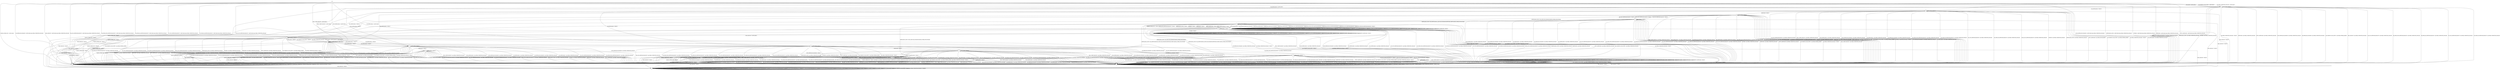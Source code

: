 digraph g {

	s0 [shape="circle" label="s0"];
	s1 [shape="circle" label="s1"];
	s2 [shape="circle" label="s2"];
	s3 [shape="circle" label="s3"];
	s4 [shape="circle" label="s4"];
	s5 [shape="circle" label="s5"];
	s6 [shape="circle" label="s6"];
	s7 [shape="circle" label="s7"];
	s8 [shape="circle" label="s8"];
	s9 [shape="circle" label="s9"];
	s10 [shape="circle" label="s10"];
	s11 [shape="circle" label="s11"];
	s12 [shape="circle" label="s12"];
	s13 [shape="circle" label="s13"];
	s14 [shape="circle" label="s14"];
	s15 [shape="circle" label="s15"];
	s16 [shape="circle" label="s16"];
	s17 [shape="circle" label="s17"];
	s18 [shape="circle" label="s18"];
	s19 [shape="circle" label="s19"];
	s20 [shape="circle" label="s20"];
	s21 [shape="circle" label="s21"];
	s22 [shape="circle" label="s22"];
	s0 -> s6 [label="HELLO_VERIFY_REQUEST / CLIENT_HELLO+"];
	s0 -> s12 [label="ECDH_SERVER_HELLO / CLIENT_HELLO"];
	s0 -> s4 [label="ECDH_SERVER_KEY_EXCHANGE / CLIENT_HELLO|Alert(FATAL,UNEXPECTED_MESSAGE)"];
	s0 -> s9 [label="DH_SERVER_HELLO / CLIENT_HELLO"];
	s0 -> s4 [label="DH_SERVER_KEY_EXCHANGE / CLIENT_HELLO|Alert(FATAL,UNEXPECTED_MESSAGE)"];
	s0 -> s2 [label="RSA_SERVER_HELLO / CLIENT_HELLO"];
	s0 -> s4 [label="HELLO_REQUEST / CLIENT_HELLO|Alert(FATAL,UNEXPECTED_MESSAGE)"];
	s0 -> s4 [label="RSA_SIGN_CERTIFICATE_REQUEST / CLIENT_HELLO|Alert(FATAL,UNEXPECTED_MESSAGE)"];
	s0 -> s4 [label="RSA_FIXED_ECDH_CERTIFICATE_REQUEST / CLIENT_HELLO|Alert(FATAL,UNEXPECTED_MESSAGE)"];
	s0 -> s4 [label="RSA_FIXED_DH_CERTIFICATE_REQUEST / CLIENT_HELLO|Alert(FATAL,UNEXPECTED_MESSAGE)"];
	s0 -> s4 [label="DSS_SIGN_CERTIFICATE_REQUEST / CLIENT_HELLO|Alert(FATAL,UNEXPECTED_MESSAGE)"];
	s0 -> s4 [label="DSS_FIXED_DH_CERTIFICATE_REQUEST / CLIENT_HELLO|Alert(FATAL,UNEXPECTED_MESSAGE)"];
	s0 -> s4 [label="ECDSA_SIGN_CERTIFICATE_REQUEST / CLIENT_HELLO|Alert(FATAL,UNEXPECTED_MESSAGE)"];
	s0 -> s4 [label="SERVER_HELLO_DONE / CLIENT_HELLO|Alert(FATAL,UNEXPECTED_MESSAGE)"];
	s0 -> s3 [label="CHANGE_CIPHER_SPEC / CLIENT_HELLO"];
	s0 -> s4 [label="FINISHED / CLIENT_HELLO|Alert(FATAL,UNEXPECTED_MESSAGE)"];
	s0 -> s1 [label="APPLICATION / CLIENT_HELLO"];
	s0 -> s4 [label="CERTIFICATE / CLIENT_HELLO|Alert(FATAL,UNEXPECTED_MESSAGE)"];
	s0 -> s4 [label="EMPTY_CERTIFICATE / CLIENT_HELLO|Alert(FATAL,UNEXPECTED_MESSAGE)"];
	s0 -> s1 [label="Alert(WARNING,CLOSE_NOTIFY) / CLIENT_HELLO"];
	s0 -> s1 [label="Alert(FATAL,UNEXPECTED_MESSAGE) / CLIENT_HELLO"];
	s1 -> s6 [label="HELLO_VERIFY_REQUEST / CLIENT_HELLO"];
	s1 -> s12 [label="ECDH_SERVER_HELLO / TIMEOUT"];
	s1 -> s4 [label="ECDH_SERVER_KEY_EXCHANGE / Alert(FATAL,UNEXPECTED_MESSAGE)"];
	s1 -> s9 [label="DH_SERVER_HELLO / TIMEOUT"];
	s1 -> s4 [label="DH_SERVER_KEY_EXCHANGE / Alert(FATAL,UNEXPECTED_MESSAGE)"];
	s1 -> s2 [label="RSA_SERVER_HELLO / TIMEOUT"];
	s1 -> s4 [label="HELLO_REQUEST / Alert(FATAL,UNEXPECTED_MESSAGE)"];
	s1 -> s4 [label="RSA_SIGN_CERTIFICATE_REQUEST / Alert(FATAL,UNEXPECTED_MESSAGE)"];
	s1 -> s4 [label="RSA_FIXED_ECDH_CERTIFICATE_REQUEST / Alert(FATAL,UNEXPECTED_MESSAGE)"];
	s1 -> s4 [label="RSA_FIXED_DH_CERTIFICATE_REQUEST / Alert(FATAL,UNEXPECTED_MESSAGE)"];
	s1 -> s4 [label="DSS_SIGN_CERTIFICATE_REQUEST / Alert(FATAL,UNEXPECTED_MESSAGE)"];
	s1 -> s4 [label="DSS_FIXED_DH_CERTIFICATE_REQUEST / Alert(FATAL,UNEXPECTED_MESSAGE)"];
	s1 -> s4 [label="ECDSA_SIGN_CERTIFICATE_REQUEST / Alert(FATAL,UNEXPECTED_MESSAGE)"];
	s1 -> s4 [label="SERVER_HELLO_DONE / Alert(FATAL,UNEXPECTED_MESSAGE)"];
	s1 -> s3 [label="CHANGE_CIPHER_SPEC / TIMEOUT"];
	s1 -> s4 [label="FINISHED / Alert(FATAL,UNEXPECTED_MESSAGE)"];
	s1 -> s1 [label="APPLICATION / TIMEOUT"];
	s1 -> s4 [label="CERTIFICATE / Alert(FATAL,UNEXPECTED_MESSAGE)"];
	s1 -> s4 [label="EMPTY_CERTIFICATE / Alert(FATAL,UNEXPECTED_MESSAGE)"];
	s1 -> s4 [label="Alert(WARNING,CLOSE_NOTIFY) / Alert(FATAL,INTERNAL_ERROR)"];
	s1 -> s4 [label="Alert(FATAL,UNEXPECTED_MESSAGE) / TIMEOUT"];
	s2 -> s4 [label="HELLO_VERIFY_REQUEST / Alert(FATAL,UNEXPECTED_MESSAGE)"];
	s2 -> s4 [label="ECDH_SERVER_HELLO / Alert(FATAL,UNEXPECTED_MESSAGE)"];
	s2 -> s4 [label="ECDH_SERVER_KEY_EXCHANGE / Alert(FATAL,UNEXPECTED_MESSAGE)"];
	s2 -> s4 [label="DH_SERVER_HELLO / Alert(FATAL,UNEXPECTED_MESSAGE)"];
	s2 -> s4 [label="DH_SERVER_KEY_EXCHANGE / Alert(FATAL,UNEXPECTED_MESSAGE)"];
	s2 -> s4 [label="RSA_SERVER_HELLO / Alert(FATAL,UNEXPECTED_MESSAGE)"];
	s2 -> s5 [label="HELLO_REQUEST / TIMEOUT"];
	s2 -> s4 [label="RSA_SIGN_CERTIFICATE_REQUEST / Alert(FATAL,UNEXPECTED_MESSAGE)"];
	s2 -> s4 [label="RSA_FIXED_ECDH_CERTIFICATE_REQUEST / Alert(FATAL,UNEXPECTED_MESSAGE)"];
	s2 -> s4 [label="RSA_FIXED_DH_CERTIFICATE_REQUEST / Alert(FATAL,UNEXPECTED_MESSAGE)"];
	s2 -> s4 [label="DSS_SIGN_CERTIFICATE_REQUEST / Alert(FATAL,UNEXPECTED_MESSAGE)"];
	s2 -> s4 [label="DSS_FIXED_DH_CERTIFICATE_REQUEST / Alert(FATAL,UNEXPECTED_MESSAGE)"];
	s2 -> s4 [label="ECDSA_SIGN_CERTIFICATE_REQUEST / Alert(FATAL,UNEXPECTED_MESSAGE)"];
	s2 -> s4 [label="SERVER_HELLO_DONE / Alert(FATAL,UNEXPECTED_MESSAGE)"];
	s2 -> s3 [label="CHANGE_CIPHER_SPEC / TIMEOUT"];
	s2 -> s4 [label="FINISHED / Alert(FATAL,UNEXPECTED_MESSAGE)"];
	s2 -> s2 [label="APPLICATION / TIMEOUT"];
	s2 -> s8 [label="CERTIFICATE / TIMEOUT"];
	s2 -> s4 [label="EMPTY_CERTIFICATE / Alert(FATAL,DECODE_ERROR)"];
	s2 -> s4 [label="Alert(WARNING,CLOSE_NOTIFY) / Alert(FATAL,INTERNAL_ERROR)"];
	s2 -> s4 [label="Alert(FATAL,UNEXPECTED_MESSAGE) / TIMEOUT"];
	s3 -> s3 [label="HELLO_VERIFY_REQUEST / TIMEOUT"];
	s3 -> s3 [label="ECDH_SERVER_HELLO / TIMEOUT"];
	s3 -> s3 [label="ECDH_SERVER_KEY_EXCHANGE / TIMEOUT"];
	s3 -> s3 [label="DH_SERVER_HELLO / TIMEOUT"];
	s3 -> s3 [label="DH_SERVER_KEY_EXCHANGE / TIMEOUT"];
	s3 -> s3 [label="RSA_SERVER_HELLO / TIMEOUT"];
	s3 -> s5 [label="HELLO_REQUEST / TIMEOUT"];
	s3 -> s3 [label="RSA_SIGN_CERTIFICATE_REQUEST / TIMEOUT"];
	s3 -> s3 [label="RSA_FIXED_ECDH_CERTIFICATE_REQUEST / TIMEOUT"];
	s3 -> s3 [label="RSA_FIXED_DH_CERTIFICATE_REQUEST / TIMEOUT"];
	s3 -> s3 [label="DSS_SIGN_CERTIFICATE_REQUEST / TIMEOUT"];
	s3 -> s3 [label="DSS_FIXED_DH_CERTIFICATE_REQUEST / TIMEOUT"];
	s3 -> s3 [label="ECDSA_SIGN_CERTIFICATE_REQUEST / TIMEOUT"];
	s3 -> s3 [label="SERVER_HELLO_DONE / TIMEOUT"];
	s3 -> s3 [label="CHANGE_CIPHER_SPEC / TIMEOUT"];
	s3 -> s3 [label="FINISHED / TIMEOUT"];
	s3 -> s3 [label="APPLICATION / TIMEOUT"];
	s3 -> s3 [label="CERTIFICATE / TIMEOUT"];
	s3 -> s3 [label="EMPTY_CERTIFICATE / TIMEOUT"];
	s3 -> s3 [label="Alert(WARNING,CLOSE_NOTIFY) / TIMEOUT"];
	s3 -> s3 [label="Alert(FATAL,UNEXPECTED_MESSAGE) / TIMEOUT"];
	s4 -> s4 [label="HELLO_VERIFY_REQUEST / SOCKET_CLOSED"];
	s4 -> s4 [label="ECDH_SERVER_HELLO / SOCKET_CLOSED"];
	s4 -> s4 [label="ECDH_SERVER_KEY_EXCHANGE / SOCKET_CLOSED"];
	s4 -> s4 [label="DH_SERVER_HELLO / SOCKET_CLOSED"];
	s4 -> s4 [label="DH_SERVER_KEY_EXCHANGE / SOCKET_CLOSED"];
	s4 -> s4 [label="RSA_SERVER_HELLO / SOCKET_CLOSED"];
	s4 -> s4 [label="HELLO_REQUEST / SOCKET_CLOSED"];
	s4 -> s4 [label="RSA_SIGN_CERTIFICATE_REQUEST / SOCKET_CLOSED"];
	s4 -> s4 [label="RSA_FIXED_ECDH_CERTIFICATE_REQUEST / SOCKET_CLOSED"];
	s4 -> s4 [label="RSA_FIXED_DH_CERTIFICATE_REQUEST / SOCKET_CLOSED"];
	s4 -> s4 [label="DSS_SIGN_CERTIFICATE_REQUEST / SOCKET_CLOSED"];
	s4 -> s4 [label="DSS_FIXED_DH_CERTIFICATE_REQUEST / SOCKET_CLOSED"];
	s4 -> s4 [label="ECDSA_SIGN_CERTIFICATE_REQUEST / SOCKET_CLOSED"];
	s4 -> s4 [label="SERVER_HELLO_DONE / SOCKET_CLOSED"];
	s4 -> s4 [label="CHANGE_CIPHER_SPEC / SOCKET_CLOSED"];
	s4 -> s4 [label="FINISHED / SOCKET_CLOSED"];
	s4 -> s4 [label="APPLICATION / SOCKET_CLOSED"];
	s4 -> s4 [label="CERTIFICATE / SOCKET_CLOSED"];
	s4 -> s4 [label="EMPTY_CERTIFICATE / SOCKET_CLOSED"];
	s4 -> s4 [label="Alert(WARNING,CLOSE_NOTIFY) / SOCKET_CLOSED"];
	s4 -> s4 [label="Alert(FATAL,UNEXPECTED_MESSAGE) / SOCKET_CLOSED"];
	s5 -> s5 [label="HELLO_VERIFY_REQUEST / DISABLED"];
	s5 -> s5 [label="ECDH_SERVER_HELLO / DISABLED"];
	s5 -> s5 [label="ECDH_SERVER_KEY_EXCHANGE / DISABLED"];
	s5 -> s5 [label="DH_SERVER_HELLO / DISABLED"];
	s5 -> s5 [label="DH_SERVER_KEY_EXCHANGE / DISABLED"];
	s5 -> s5 [label="RSA_SERVER_HELLO / DISABLED"];
	s5 -> s5 [label="HELLO_REQUEST / DISABLED"];
	s5 -> s5 [label="RSA_SIGN_CERTIFICATE_REQUEST / DISABLED"];
	s5 -> s5 [label="RSA_FIXED_ECDH_CERTIFICATE_REQUEST / DISABLED"];
	s5 -> s5 [label="RSA_FIXED_DH_CERTIFICATE_REQUEST / DISABLED"];
	s5 -> s5 [label="DSS_SIGN_CERTIFICATE_REQUEST / DISABLED"];
	s5 -> s5 [label="DSS_FIXED_DH_CERTIFICATE_REQUEST / DISABLED"];
	s5 -> s5 [label="ECDSA_SIGN_CERTIFICATE_REQUEST / DISABLED"];
	s5 -> s5 [label="SERVER_HELLO_DONE / DISABLED"];
	s5 -> s5 [label="CHANGE_CIPHER_SPEC / DISABLED"];
	s5 -> s5 [label="FINISHED / DISABLED"];
	s5 -> s5 [label="APPLICATION / DISABLED"];
	s5 -> s5 [label="CERTIFICATE / DISABLED"];
	s5 -> s5 [label="EMPTY_CERTIFICATE / DISABLED"];
	s5 -> s5 [label="Alert(WARNING,CLOSE_NOTIFY) / DISABLED"];
	s5 -> s5 [label="Alert(FATAL,UNEXPECTED_MESSAGE) / DISABLED"];
	s6 -> s6 [label="HELLO_VERIFY_REQUEST / CLIENT_HELLO"];
	s6 -> s12 [label="ECDH_SERVER_HELLO / TIMEOUT"];
	s6 -> s4 [label="ECDH_SERVER_KEY_EXCHANGE / Alert(FATAL,UNEXPECTED_MESSAGE)"];
	s6 -> s9 [label="DH_SERVER_HELLO / TIMEOUT"];
	s6 -> s4 [label="DH_SERVER_KEY_EXCHANGE / Alert(FATAL,UNEXPECTED_MESSAGE)"];
	s6 -> s2 [label="RSA_SERVER_HELLO / TIMEOUT"];
	s6 -> s5 [label="HELLO_REQUEST / TIMEOUT"];
	s6 -> s4 [label="RSA_SIGN_CERTIFICATE_REQUEST / Alert(FATAL,UNEXPECTED_MESSAGE)"];
	s6 -> s4 [label="RSA_FIXED_ECDH_CERTIFICATE_REQUEST / Alert(FATAL,UNEXPECTED_MESSAGE)"];
	s6 -> s4 [label="RSA_FIXED_DH_CERTIFICATE_REQUEST / Alert(FATAL,UNEXPECTED_MESSAGE)"];
	s6 -> s4 [label="DSS_SIGN_CERTIFICATE_REQUEST / Alert(FATAL,UNEXPECTED_MESSAGE)"];
	s6 -> s4 [label="DSS_FIXED_DH_CERTIFICATE_REQUEST / Alert(FATAL,UNEXPECTED_MESSAGE)"];
	s6 -> s4 [label="ECDSA_SIGN_CERTIFICATE_REQUEST / Alert(FATAL,UNEXPECTED_MESSAGE)"];
	s6 -> s4 [label="SERVER_HELLO_DONE / Alert(FATAL,UNEXPECTED_MESSAGE)"];
	s6 -> s3 [label="CHANGE_CIPHER_SPEC / TIMEOUT"];
	s6 -> s4 [label="FINISHED / Alert(FATAL,UNEXPECTED_MESSAGE)"];
	s6 -> s7 [label="APPLICATION / TIMEOUT"];
	s6 -> s4 [label="CERTIFICATE / Alert(FATAL,UNEXPECTED_MESSAGE)"];
	s6 -> s4 [label="EMPTY_CERTIFICATE / Alert(FATAL,UNEXPECTED_MESSAGE)"];
	s6 -> s7 [label="Alert(WARNING,CLOSE_NOTIFY) / TIMEOUT"];
	s6 -> s7 [label="Alert(FATAL,UNEXPECTED_MESSAGE) / TIMEOUT"];
	s7 -> s6 [label="HELLO_VERIFY_REQUEST / CLIENT_HELLO"];
	s7 -> s12 [label="ECDH_SERVER_HELLO / TIMEOUT"];
	s7 -> s4 [label="ECDH_SERVER_KEY_EXCHANGE / Alert(FATAL,UNEXPECTED_MESSAGE)"];
	s7 -> s9 [label="DH_SERVER_HELLO / TIMEOUT"];
	s7 -> s4 [label="DH_SERVER_KEY_EXCHANGE / Alert(FATAL,UNEXPECTED_MESSAGE)"];
	s7 -> s2 [label="RSA_SERVER_HELLO / TIMEOUT"];
	s7 -> s5 [label="HELLO_REQUEST / TIMEOUT"];
	s7 -> s4 [label="RSA_SIGN_CERTIFICATE_REQUEST / Alert(FATAL,UNEXPECTED_MESSAGE)"];
	s7 -> s4 [label="RSA_FIXED_ECDH_CERTIFICATE_REQUEST / Alert(FATAL,UNEXPECTED_MESSAGE)"];
	s7 -> s4 [label="RSA_FIXED_DH_CERTIFICATE_REQUEST / Alert(FATAL,UNEXPECTED_MESSAGE)"];
	s7 -> s4 [label="DSS_SIGN_CERTIFICATE_REQUEST / Alert(FATAL,UNEXPECTED_MESSAGE)"];
	s7 -> s4 [label="DSS_FIXED_DH_CERTIFICATE_REQUEST / Alert(FATAL,UNEXPECTED_MESSAGE)"];
	s7 -> s4 [label="ECDSA_SIGN_CERTIFICATE_REQUEST / Alert(FATAL,UNEXPECTED_MESSAGE)"];
	s7 -> s4 [label="SERVER_HELLO_DONE / Alert(FATAL,UNEXPECTED_MESSAGE)"];
	s7 -> s3 [label="CHANGE_CIPHER_SPEC / TIMEOUT"];
	s7 -> s4 [label="FINISHED / Alert(FATAL,UNEXPECTED_MESSAGE)"];
	s7 -> s7 [label="APPLICATION / TIMEOUT"];
	s7 -> s4 [label="CERTIFICATE / Alert(FATAL,UNEXPECTED_MESSAGE)"];
	s7 -> s4 [label="EMPTY_CERTIFICATE / Alert(FATAL,UNEXPECTED_MESSAGE)"];
	s7 -> s4 [label="Alert(WARNING,CLOSE_NOTIFY) / Alert(FATAL,INTERNAL_ERROR)"];
	s7 -> s4 [label="Alert(FATAL,UNEXPECTED_MESSAGE) / TIMEOUT"];
	s8 -> s4 [label="HELLO_VERIFY_REQUEST / Alert(FATAL,UNEXPECTED_MESSAGE)"];
	s8 -> s4 [label="ECDH_SERVER_HELLO / Alert(FATAL,UNEXPECTED_MESSAGE)"];
	s8 -> s4 [label="ECDH_SERVER_KEY_EXCHANGE / Alert(FATAL,UNEXPECTED_MESSAGE)"];
	s8 -> s4 [label="DH_SERVER_HELLO / Alert(FATAL,UNEXPECTED_MESSAGE)"];
	s8 -> s4 [label="DH_SERVER_KEY_EXCHANGE / Alert(FATAL,UNEXPECTED_MESSAGE)"];
	s8 -> s4 [label="RSA_SERVER_HELLO / Alert(FATAL,UNEXPECTED_MESSAGE)"];
	s8 -> s5 [label="HELLO_REQUEST / TIMEOUT"];
	s8 -> s10 [label="RSA_SIGN_CERTIFICATE_REQUEST / TIMEOUT"];
	s8 -> s4 [label="RSA_FIXED_ECDH_CERTIFICATE_REQUEST / Alert(FATAL,HANDSHAKE_FAILURE)"];
	s8 -> s4 [label="RSA_FIXED_DH_CERTIFICATE_REQUEST / Alert(FATAL,HANDSHAKE_FAILURE)"];
	s8 -> s10 [label="DSS_SIGN_CERTIFICATE_REQUEST / TIMEOUT"];
	s8 -> s4 [label="DSS_FIXED_DH_CERTIFICATE_REQUEST / Alert(FATAL,HANDSHAKE_FAILURE)"];
	s8 -> s10 [label="ECDSA_SIGN_CERTIFICATE_REQUEST / TIMEOUT"];
	s8 -> s18 [label="SERVER_HELLO_DONE / RSA_CLIENT_KEY_EXCHANGE|CHANGE_CIPHER_SPEC|FINISHED"];
	s8 -> s3 [label="CHANGE_CIPHER_SPEC / TIMEOUT"];
	s8 -> s4 [label="FINISHED / Alert(FATAL,UNEXPECTED_MESSAGE)"];
	s8 -> s8 [label="APPLICATION / TIMEOUT"];
	s8 -> s4 [label="CERTIFICATE / Alert(FATAL,UNEXPECTED_MESSAGE)"];
	s8 -> s4 [label="EMPTY_CERTIFICATE / Alert(FATAL,UNEXPECTED_MESSAGE)"];
	s8 -> s4 [label="Alert(WARNING,CLOSE_NOTIFY) / Alert(FATAL,INTERNAL_ERROR)"];
	s8 -> s4 [label="Alert(FATAL,UNEXPECTED_MESSAGE) / TIMEOUT"];
	s9 -> s4 [label="HELLO_VERIFY_REQUEST / Alert(FATAL,UNEXPECTED_MESSAGE)"];
	s9 -> s4 [label="ECDH_SERVER_HELLO / Alert(FATAL,UNEXPECTED_MESSAGE)"];
	s9 -> s4 [label="ECDH_SERVER_KEY_EXCHANGE / Alert(FATAL,UNEXPECTED_MESSAGE)"];
	s9 -> s4 [label="DH_SERVER_HELLO / Alert(FATAL,UNEXPECTED_MESSAGE)"];
	s9 -> s4 [label="DH_SERVER_KEY_EXCHANGE / Alert(FATAL,UNEXPECTED_MESSAGE)"];
	s9 -> s4 [label="RSA_SERVER_HELLO / Alert(FATAL,UNEXPECTED_MESSAGE)"];
	s9 -> s5 [label="HELLO_REQUEST / TIMEOUT"];
	s9 -> s4 [label="RSA_SIGN_CERTIFICATE_REQUEST / Alert(FATAL,UNEXPECTED_MESSAGE)"];
	s9 -> s4 [label="RSA_FIXED_ECDH_CERTIFICATE_REQUEST / Alert(FATAL,UNEXPECTED_MESSAGE)"];
	s9 -> s4 [label="RSA_FIXED_DH_CERTIFICATE_REQUEST / Alert(FATAL,UNEXPECTED_MESSAGE)"];
	s9 -> s4 [label="DSS_SIGN_CERTIFICATE_REQUEST / Alert(FATAL,UNEXPECTED_MESSAGE)"];
	s9 -> s4 [label="DSS_FIXED_DH_CERTIFICATE_REQUEST / Alert(FATAL,UNEXPECTED_MESSAGE)"];
	s9 -> s4 [label="ECDSA_SIGN_CERTIFICATE_REQUEST / Alert(FATAL,UNEXPECTED_MESSAGE)"];
	s9 -> s4 [label="SERVER_HELLO_DONE / Alert(FATAL,UNEXPECTED_MESSAGE)"];
	s9 -> s3 [label="CHANGE_CIPHER_SPEC / TIMEOUT"];
	s9 -> s4 [label="FINISHED / Alert(FATAL,UNEXPECTED_MESSAGE)"];
	s9 -> s9 [label="APPLICATION / TIMEOUT"];
	s9 -> s11 [label="CERTIFICATE / TIMEOUT"];
	s9 -> s4 [label="EMPTY_CERTIFICATE / Alert(FATAL,DECODE_ERROR)"];
	s9 -> s4 [label="Alert(WARNING,CLOSE_NOTIFY) / Alert(FATAL,INTERNAL_ERROR)"];
	s9 -> s4 [label="Alert(FATAL,UNEXPECTED_MESSAGE) / TIMEOUT"];
	s10 -> s4 [label="HELLO_VERIFY_REQUEST / Alert(FATAL,UNEXPECTED_MESSAGE)"];
	s10 -> s4 [label="ECDH_SERVER_HELLO / Alert(FATAL,UNEXPECTED_MESSAGE)"];
	s10 -> s4 [label="ECDH_SERVER_KEY_EXCHANGE / Alert(FATAL,UNEXPECTED_MESSAGE)"];
	s10 -> s4 [label="DH_SERVER_HELLO / Alert(FATAL,UNEXPECTED_MESSAGE)"];
	s10 -> s4 [label="DH_SERVER_KEY_EXCHANGE / Alert(FATAL,UNEXPECTED_MESSAGE)"];
	s10 -> s4 [label="RSA_SERVER_HELLO / Alert(FATAL,UNEXPECTED_MESSAGE)"];
	s10 -> s5 [label="HELLO_REQUEST / TIMEOUT"];
	s10 -> s4 [label="RSA_SIGN_CERTIFICATE_REQUEST / Alert(FATAL,UNEXPECTED_MESSAGE)"];
	s10 -> s4 [label="RSA_FIXED_ECDH_CERTIFICATE_REQUEST / Alert(FATAL,UNEXPECTED_MESSAGE)"];
	s10 -> s4 [label="RSA_FIXED_DH_CERTIFICATE_REQUEST / Alert(FATAL,UNEXPECTED_MESSAGE)"];
	s10 -> s4 [label="DSS_SIGN_CERTIFICATE_REQUEST / Alert(FATAL,UNEXPECTED_MESSAGE)"];
	s10 -> s4 [label="DSS_FIXED_DH_CERTIFICATE_REQUEST / Alert(FATAL,UNEXPECTED_MESSAGE)"];
	s10 -> s4 [label="ECDSA_SIGN_CERTIFICATE_REQUEST / Alert(FATAL,UNEXPECTED_MESSAGE)"];
	s10 -> s18 [label="SERVER_HELLO_DONE / RSA_CERTIFICATE|RSA_CLIENT_KEY_EXCHANGE|CERTIFICATE_VERIFY|CHANGE_CIPHER_SPEC|FINISHED"];
	s10 -> s3 [label="CHANGE_CIPHER_SPEC / TIMEOUT"];
	s10 -> s4 [label="FINISHED / Alert(FATAL,UNEXPECTED_MESSAGE)"];
	s10 -> s10 [label="APPLICATION / TIMEOUT"];
	s10 -> s4 [label="CERTIFICATE / Alert(FATAL,UNEXPECTED_MESSAGE)"];
	s10 -> s4 [label="EMPTY_CERTIFICATE / Alert(FATAL,UNEXPECTED_MESSAGE)"];
	s10 -> s4 [label="Alert(WARNING,CLOSE_NOTIFY) / Alert(FATAL,INTERNAL_ERROR)"];
	s10 -> s4 [label="Alert(FATAL,UNEXPECTED_MESSAGE) / TIMEOUT"];
	s11 -> s4 [label="HELLO_VERIFY_REQUEST / Alert(FATAL,UNEXPECTED_MESSAGE)"];
	s11 -> s4 [label="ECDH_SERVER_HELLO / Alert(FATAL,UNEXPECTED_MESSAGE)"];
	s11 -> s4 [label="ECDH_SERVER_KEY_EXCHANGE / Alert(FATAL,DECODE_ERROR)"];
	s11 -> s4 [label="DH_SERVER_HELLO / Alert(FATAL,UNEXPECTED_MESSAGE)"];
	s11 -> s15 [label="DH_SERVER_KEY_EXCHANGE / TIMEOUT"];
	s11 -> s4 [label="RSA_SERVER_HELLO / Alert(FATAL,UNEXPECTED_MESSAGE)"];
	s11 -> s5 [label="HELLO_REQUEST / TIMEOUT"];
	s11 -> s4 [label="RSA_SIGN_CERTIFICATE_REQUEST / Alert(FATAL,UNEXPECTED_MESSAGE)"];
	s11 -> s4 [label="RSA_FIXED_ECDH_CERTIFICATE_REQUEST / Alert(FATAL,UNEXPECTED_MESSAGE)"];
	s11 -> s4 [label="RSA_FIXED_DH_CERTIFICATE_REQUEST / Alert(FATAL,UNEXPECTED_MESSAGE)"];
	s11 -> s4 [label="DSS_SIGN_CERTIFICATE_REQUEST / Alert(FATAL,UNEXPECTED_MESSAGE)"];
	s11 -> s4 [label="DSS_FIXED_DH_CERTIFICATE_REQUEST / Alert(FATAL,UNEXPECTED_MESSAGE)"];
	s11 -> s4 [label="ECDSA_SIGN_CERTIFICATE_REQUEST / Alert(FATAL,UNEXPECTED_MESSAGE)"];
	s11 -> s4 [label="SERVER_HELLO_DONE / Alert(FATAL,UNEXPECTED_MESSAGE)"];
	s11 -> s3 [label="CHANGE_CIPHER_SPEC / TIMEOUT"];
	s11 -> s4 [label="FINISHED / Alert(FATAL,UNEXPECTED_MESSAGE)"];
	s11 -> s11 [label="APPLICATION / TIMEOUT"];
	s11 -> s4 [label="CERTIFICATE / Alert(FATAL,UNEXPECTED_MESSAGE)"];
	s11 -> s4 [label="EMPTY_CERTIFICATE / Alert(FATAL,UNEXPECTED_MESSAGE)"];
	s11 -> s4 [label="Alert(WARNING,CLOSE_NOTIFY) / Alert(FATAL,INTERNAL_ERROR)"];
	s11 -> s4 [label="Alert(FATAL,UNEXPECTED_MESSAGE) / TIMEOUT"];
	s12 -> s4 [label="HELLO_VERIFY_REQUEST / Alert(FATAL,UNEXPECTED_MESSAGE)"];
	s12 -> s4 [label="ECDH_SERVER_HELLO / Alert(FATAL,UNEXPECTED_MESSAGE)"];
	s12 -> s4 [label="ECDH_SERVER_KEY_EXCHANGE / Alert(FATAL,UNEXPECTED_MESSAGE)"];
	s12 -> s4 [label="DH_SERVER_HELLO / Alert(FATAL,UNEXPECTED_MESSAGE)"];
	s12 -> s4 [label="DH_SERVER_KEY_EXCHANGE / Alert(FATAL,UNEXPECTED_MESSAGE)"];
	s12 -> s4 [label="RSA_SERVER_HELLO / Alert(FATAL,UNEXPECTED_MESSAGE)"];
	s12 -> s5 [label="HELLO_REQUEST / TIMEOUT"];
	s12 -> s4 [label="RSA_SIGN_CERTIFICATE_REQUEST / Alert(FATAL,UNEXPECTED_MESSAGE)"];
	s12 -> s4 [label="RSA_FIXED_ECDH_CERTIFICATE_REQUEST / Alert(FATAL,UNEXPECTED_MESSAGE)"];
	s12 -> s4 [label="RSA_FIXED_DH_CERTIFICATE_REQUEST / Alert(FATAL,UNEXPECTED_MESSAGE)"];
	s12 -> s4 [label="DSS_SIGN_CERTIFICATE_REQUEST / Alert(FATAL,UNEXPECTED_MESSAGE)"];
	s12 -> s4 [label="DSS_FIXED_DH_CERTIFICATE_REQUEST / Alert(FATAL,UNEXPECTED_MESSAGE)"];
	s12 -> s4 [label="ECDSA_SIGN_CERTIFICATE_REQUEST / Alert(FATAL,UNEXPECTED_MESSAGE)"];
	s12 -> s4 [label="SERVER_HELLO_DONE / Alert(FATAL,UNEXPECTED_MESSAGE)"];
	s12 -> s3 [label="CHANGE_CIPHER_SPEC / TIMEOUT"];
	s12 -> s4 [label="FINISHED / Alert(FATAL,UNEXPECTED_MESSAGE)"];
	s12 -> s12 [label="APPLICATION / TIMEOUT"];
	s12 -> s13 [label="CERTIFICATE / TIMEOUT"];
	s12 -> s4 [label="EMPTY_CERTIFICATE / Alert(FATAL,DECODE_ERROR)"];
	s12 -> s4 [label="Alert(WARNING,CLOSE_NOTIFY) / Alert(FATAL,INTERNAL_ERROR)"];
	s12 -> s4 [label="Alert(FATAL,UNEXPECTED_MESSAGE) / TIMEOUT"];
	s13 -> s4 [label="HELLO_VERIFY_REQUEST / Alert(FATAL,UNEXPECTED_MESSAGE)"];
	s13 -> s4 [label="ECDH_SERVER_HELLO / Alert(FATAL,UNEXPECTED_MESSAGE)"];
	s13 -> s14 [label="ECDH_SERVER_KEY_EXCHANGE / TIMEOUT"];
	s13 -> s4 [label="DH_SERVER_HELLO / Alert(FATAL,UNEXPECTED_MESSAGE)"];
	s13 -> s4 [label="DH_SERVER_KEY_EXCHANGE / Alert(FATAL,HANDSHAKE_FAILURE)"];
	s13 -> s4 [label="RSA_SERVER_HELLO / Alert(FATAL,UNEXPECTED_MESSAGE)"];
	s13 -> s5 [label="HELLO_REQUEST / TIMEOUT"];
	s13 -> s4 [label="RSA_SIGN_CERTIFICATE_REQUEST / Alert(FATAL,UNEXPECTED_MESSAGE)"];
	s13 -> s4 [label="RSA_FIXED_ECDH_CERTIFICATE_REQUEST / Alert(FATAL,UNEXPECTED_MESSAGE)"];
	s13 -> s4 [label="RSA_FIXED_DH_CERTIFICATE_REQUEST / Alert(FATAL,UNEXPECTED_MESSAGE)"];
	s13 -> s4 [label="DSS_SIGN_CERTIFICATE_REQUEST / Alert(FATAL,UNEXPECTED_MESSAGE)"];
	s13 -> s4 [label="DSS_FIXED_DH_CERTIFICATE_REQUEST / Alert(FATAL,UNEXPECTED_MESSAGE)"];
	s13 -> s4 [label="ECDSA_SIGN_CERTIFICATE_REQUEST / Alert(FATAL,UNEXPECTED_MESSAGE)"];
	s13 -> s4 [label="SERVER_HELLO_DONE / Alert(FATAL,UNEXPECTED_MESSAGE)"];
	s13 -> s3 [label="CHANGE_CIPHER_SPEC / TIMEOUT"];
	s13 -> s4 [label="FINISHED / Alert(FATAL,UNEXPECTED_MESSAGE)"];
	s13 -> s13 [label="APPLICATION / TIMEOUT"];
	s13 -> s4 [label="CERTIFICATE / Alert(FATAL,UNEXPECTED_MESSAGE)"];
	s13 -> s4 [label="EMPTY_CERTIFICATE / Alert(FATAL,UNEXPECTED_MESSAGE)"];
	s13 -> s4 [label="Alert(WARNING,CLOSE_NOTIFY) / Alert(FATAL,INTERNAL_ERROR)"];
	s13 -> s4 [label="Alert(FATAL,UNEXPECTED_MESSAGE) / TIMEOUT"];
	s14 -> s4 [label="HELLO_VERIFY_REQUEST / Alert(FATAL,UNEXPECTED_MESSAGE)"];
	s14 -> s4 [label="ECDH_SERVER_HELLO / Alert(FATAL,UNEXPECTED_MESSAGE)"];
	s14 -> s4 [label="ECDH_SERVER_KEY_EXCHANGE / Alert(FATAL,UNEXPECTED_MESSAGE)"];
	s14 -> s4 [label="DH_SERVER_HELLO / Alert(FATAL,UNEXPECTED_MESSAGE)"];
	s14 -> s4 [label="DH_SERVER_KEY_EXCHANGE / Alert(FATAL,UNEXPECTED_MESSAGE)"];
	s14 -> s4 [label="RSA_SERVER_HELLO / Alert(FATAL,UNEXPECTED_MESSAGE)"];
	s14 -> s5 [label="HELLO_REQUEST / TIMEOUT"];
	s14 -> s16 [label="RSA_SIGN_CERTIFICATE_REQUEST / TIMEOUT"];
	s14 -> s4 [label="RSA_FIXED_ECDH_CERTIFICATE_REQUEST / Alert(FATAL,HANDSHAKE_FAILURE)"];
	s14 -> s4 [label="RSA_FIXED_DH_CERTIFICATE_REQUEST / Alert(FATAL,HANDSHAKE_FAILURE)"];
	s14 -> s16 [label="DSS_SIGN_CERTIFICATE_REQUEST / TIMEOUT"];
	s14 -> s4 [label="DSS_FIXED_DH_CERTIFICATE_REQUEST / Alert(FATAL,HANDSHAKE_FAILURE)"];
	s14 -> s16 [label="ECDSA_SIGN_CERTIFICATE_REQUEST / TIMEOUT"];
	s14 -> s18 [label="SERVER_HELLO_DONE / ECDH_CLIENT_KEY_EXCHANGE|CHANGE_CIPHER_SPEC|FINISHED"];
	s14 -> s3 [label="CHANGE_CIPHER_SPEC / TIMEOUT"];
	s14 -> s4 [label="FINISHED / Alert(FATAL,UNEXPECTED_MESSAGE)"];
	s14 -> s14 [label="APPLICATION / TIMEOUT"];
	s14 -> s4 [label="CERTIFICATE / Alert(FATAL,UNEXPECTED_MESSAGE)"];
	s14 -> s4 [label="EMPTY_CERTIFICATE / Alert(FATAL,UNEXPECTED_MESSAGE)"];
	s14 -> s4 [label="Alert(WARNING,CLOSE_NOTIFY) / Alert(FATAL,INTERNAL_ERROR)"];
	s14 -> s4 [label="Alert(FATAL,UNEXPECTED_MESSAGE) / TIMEOUT"];
	s15 -> s4 [label="HELLO_VERIFY_REQUEST / Alert(FATAL,UNEXPECTED_MESSAGE)"];
	s15 -> s4 [label="ECDH_SERVER_HELLO / Alert(FATAL,UNEXPECTED_MESSAGE)"];
	s15 -> s4 [label="ECDH_SERVER_KEY_EXCHANGE / Alert(FATAL,UNEXPECTED_MESSAGE)"];
	s15 -> s4 [label="DH_SERVER_HELLO / Alert(FATAL,UNEXPECTED_MESSAGE)"];
	s15 -> s4 [label="DH_SERVER_KEY_EXCHANGE / Alert(FATAL,UNEXPECTED_MESSAGE)"];
	s15 -> s4 [label="RSA_SERVER_HELLO / Alert(FATAL,UNEXPECTED_MESSAGE)"];
	s15 -> s5 [label="HELLO_REQUEST / TIMEOUT"];
	s15 -> s17 [label="RSA_SIGN_CERTIFICATE_REQUEST / TIMEOUT"];
	s15 -> s4 [label="RSA_FIXED_ECDH_CERTIFICATE_REQUEST / Alert(FATAL,HANDSHAKE_FAILURE)"];
	s15 -> s4 [label="RSA_FIXED_DH_CERTIFICATE_REQUEST / Alert(FATAL,HANDSHAKE_FAILURE)"];
	s15 -> s17 [label="DSS_SIGN_CERTIFICATE_REQUEST / TIMEOUT"];
	s15 -> s4 [label="DSS_FIXED_DH_CERTIFICATE_REQUEST / Alert(FATAL,HANDSHAKE_FAILURE)"];
	s15 -> s17 [label="ECDSA_SIGN_CERTIFICATE_REQUEST / TIMEOUT"];
	s15 -> s18 [label="SERVER_HELLO_DONE / DH_CLIENT_KEY_EXCHANGE|CHANGE_CIPHER_SPEC|FINISHED"];
	s15 -> s3 [label="CHANGE_CIPHER_SPEC / TIMEOUT"];
	s15 -> s4 [label="FINISHED / Alert(FATAL,UNEXPECTED_MESSAGE)"];
	s15 -> s15 [label="APPLICATION / TIMEOUT"];
	s15 -> s4 [label="CERTIFICATE / Alert(FATAL,UNEXPECTED_MESSAGE)"];
	s15 -> s4 [label="EMPTY_CERTIFICATE / Alert(FATAL,UNEXPECTED_MESSAGE)"];
	s15 -> s4 [label="Alert(WARNING,CLOSE_NOTIFY) / Alert(FATAL,INTERNAL_ERROR)"];
	s15 -> s4 [label="Alert(FATAL,UNEXPECTED_MESSAGE) / TIMEOUT"];
	s16 -> s4 [label="HELLO_VERIFY_REQUEST / Alert(FATAL,UNEXPECTED_MESSAGE)"];
	s16 -> s4 [label="ECDH_SERVER_HELLO / Alert(FATAL,UNEXPECTED_MESSAGE)"];
	s16 -> s4 [label="ECDH_SERVER_KEY_EXCHANGE / Alert(FATAL,UNEXPECTED_MESSAGE)"];
	s16 -> s4 [label="DH_SERVER_HELLO / Alert(FATAL,UNEXPECTED_MESSAGE)"];
	s16 -> s4 [label="DH_SERVER_KEY_EXCHANGE / Alert(FATAL,UNEXPECTED_MESSAGE)"];
	s16 -> s4 [label="RSA_SERVER_HELLO / Alert(FATAL,UNEXPECTED_MESSAGE)"];
	s16 -> s5 [label="HELLO_REQUEST / TIMEOUT"];
	s16 -> s4 [label="RSA_SIGN_CERTIFICATE_REQUEST / Alert(FATAL,UNEXPECTED_MESSAGE)"];
	s16 -> s4 [label="RSA_FIXED_ECDH_CERTIFICATE_REQUEST / Alert(FATAL,UNEXPECTED_MESSAGE)"];
	s16 -> s4 [label="RSA_FIXED_DH_CERTIFICATE_REQUEST / Alert(FATAL,UNEXPECTED_MESSAGE)"];
	s16 -> s4 [label="DSS_SIGN_CERTIFICATE_REQUEST / Alert(FATAL,UNEXPECTED_MESSAGE)"];
	s16 -> s4 [label="DSS_FIXED_DH_CERTIFICATE_REQUEST / Alert(FATAL,UNEXPECTED_MESSAGE)"];
	s16 -> s4 [label="ECDSA_SIGN_CERTIFICATE_REQUEST / Alert(FATAL,UNEXPECTED_MESSAGE)"];
	s16 -> s18 [label="SERVER_HELLO_DONE / RSA_CERTIFICATE|ECDH_CLIENT_KEY_EXCHANGE|CERTIFICATE_VERIFY|CHANGE_CIPHER_SPEC|FINISHED"];
	s16 -> s3 [label="CHANGE_CIPHER_SPEC / TIMEOUT"];
	s16 -> s4 [label="FINISHED / Alert(FATAL,UNEXPECTED_MESSAGE)"];
	s16 -> s16 [label="APPLICATION / TIMEOUT"];
	s16 -> s4 [label="CERTIFICATE / Alert(FATAL,UNEXPECTED_MESSAGE)"];
	s16 -> s4 [label="EMPTY_CERTIFICATE / Alert(FATAL,UNEXPECTED_MESSAGE)"];
	s16 -> s4 [label="Alert(WARNING,CLOSE_NOTIFY) / Alert(FATAL,INTERNAL_ERROR)"];
	s16 -> s4 [label="Alert(FATAL,UNEXPECTED_MESSAGE) / TIMEOUT"];
	s17 -> s4 [label="HELLO_VERIFY_REQUEST / Alert(FATAL,UNEXPECTED_MESSAGE)"];
	s17 -> s4 [label="ECDH_SERVER_HELLO / Alert(FATAL,UNEXPECTED_MESSAGE)"];
	s17 -> s4 [label="ECDH_SERVER_KEY_EXCHANGE / Alert(FATAL,UNEXPECTED_MESSAGE)"];
	s17 -> s4 [label="DH_SERVER_HELLO / Alert(FATAL,UNEXPECTED_MESSAGE)"];
	s17 -> s4 [label="DH_SERVER_KEY_EXCHANGE / Alert(FATAL,UNEXPECTED_MESSAGE)"];
	s17 -> s4 [label="RSA_SERVER_HELLO / Alert(FATAL,UNEXPECTED_MESSAGE)"];
	s17 -> s5 [label="HELLO_REQUEST / TIMEOUT"];
	s17 -> s4 [label="RSA_SIGN_CERTIFICATE_REQUEST / Alert(FATAL,UNEXPECTED_MESSAGE)"];
	s17 -> s4 [label="RSA_FIXED_ECDH_CERTIFICATE_REQUEST / Alert(FATAL,UNEXPECTED_MESSAGE)"];
	s17 -> s4 [label="RSA_FIXED_DH_CERTIFICATE_REQUEST / Alert(FATAL,UNEXPECTED_MESSAGE)"];
	s17 -> s4 [label="DSS_SIGN_CERTIFICATE_REQUEST / Alert(FATAL,UNEXPECTED_MESSAGE)"];
	s17 -> s4 [label="DSS_FIXED_DH_CERTIFICATE_REQUEST / Alert(FATAL,UNEXPECTED_MESSAGE)"];
	s17 -> s4 [label="ECDSA_SIGN_CERTIFICATE_REQUEST / Alert(FATAL,UNEXPECTED_MESSAGE)"];
	s17 -> s18 [label="SERVER_HELLO_DONE / RSA_CERTIFICATE|DH_CLIENT_KEY_EXCHANGE|CERTIFICATE_VERIFY|CHANGE_CIPHER_SPEC|FINISHED"];
	s17 -> s3 [label="CHANGE_CIPHER_SPEC / TIMEOUT"];
	s17 -> s4 [label="FINISHED / Alert(FATAL,UNEXPECTED_MESSAGE)"];
	s17 -> s17 [label="APPLICATION / TIMEOUT"];
	s17 -> s4 [label="CERTIFICATE / Alert(FATAL,UNEXPECTED_MESSAGE)"];
	s17 -> s4 [label="EMPTY_CERTIFICATE / Alert(FATAL,UNEXPECTED_MESSAGE)"];
	s17 -> s4 [label="Alert(WARNING,CLOSE_NOTIFY) / Alert(FATAL,INTERNAL_ERROR)"];
	s17 -> s4 [label="Alert(FATAL,UNEXPECTED_MESSAGE) / TIMEOUT"];
	s18 -> s21 [label="HELLO_VERIFY_REQUEST / TIMEOUT"];
	s18 -> s21 [label="ECDH_SERVER_HELLO / TIMEOUT"];
	s18 -> s21 [label="ECDH_SERVER_KEY_EXCHANGE / TIMEOUT"];
	s18 -> s21 [label="DH_SERVER_HELLO / TIMEOUT"];
	s18 -> s21 [label="DH_SERVER_KEY_EXCHANGE / TIMEOUT"];
	s18 -> s21 [label="RSA_SERVER_HELLO / TIMEOUT"];
	s18 -> s5 [label="HELLO_REQUEST / TIMEOUT"];
	s18 -> s21 [label="RSA_SIGN_CERTIFICATE_REQUEST / TIMEOUT"];
	s18 -> s21 [label="RSA_FIXED_ECDH_CERTIFICATE_REQUEST / TIMEOUT"];
	s18 -> s21 [label="RSA_FIXED_DH_CERTIFICATE_REQUEST / TIMEOUT"];
	s18 -> s21 [label="DSS_SIGN_CERTIFICATE_REQUEST / TIMEOUT"];
	s18 -> s21 [label="DSS_FIXED_DH_CERTIFICATE_REQUEST / TIMEOUT"];
	s18 -> s21 [label="ECDSA_SIGN_CERTIFICATE_REQUEST / TIMEOUT"];
	s18 -> s21 [label="SERVER_HELLO_DONE / TIMEOUT"];
	s18 -> s19 [label="CHANGE_CIPHER_SPEC / TIMEOUT"];
	s18 -> s21 [label="FINISHED / TIMEOUT"];
	s18 -> s18 [label="APPLICATION / TIMEOUT"];
	s18 -> s21 [label="CERTIFICATE / TIMEOUT"];
	s18 -> s21 [label="EMPTY_CERTIFICATE / TIMEOUT"];
	s18 -> s4 [label="Alert(WARNING,CLOSE_NOTIFY) / Alert(FATAL,UNEXPECTED_MESSAGE)"];
	s18 -> s4 [label="Alert(FATAL,UNEXPECTED_MESSAGE) / TIMEOUT"];
	s19 -> s4 [label="HELLO_VERIFY_REQUEST / Alert(FATAL,UNEXPECTED_MESSAGE)"];
	s19 -> s4 [label="ECDH_SERVER_HELLO / Alert(FATAL,UNEXPECTED_MESSAGE)"];
	s19 -> s4 [label="ECDH_SERVER_KEY_EXCHANGE / Alert(FATAL,UNEXPECTED_MESSAGE)"];
	s19 -> s4 [label="DH_SERVER_HELLO / Alert(FATAL,UNEXPECTED_MESSAGE)"];
	s19 -> s4 [label="DH_SERVER_KEY_EXCHANGE / Alert(FATAL,UNEXPECTED_MESSAGE)"];
	s19 -> s4 [label="RSA_SERVER_HELLO / Alert(FATAL,UNEXPECTED_MESSAGE)"];
	s19 -> s5 [label="HELLO_REQUEST / TIMEOUT"];
	s19 -> s4 [label="RSA_SIGN_CERTIFICATE_REQUEST / Alert(FATAL,UNEXPECTED_MESSAGE)"];
	s19 -> s4 [label="RSA_FIXED_ECDH_CERTIFICATE_REQUEST / Alert(FATAL,UNEXPECTED_MESSAGE)"];
	s19 -> s4 [label="RSA_FIXED_DH_CERTIFICATE_REQUEST / Alert(FATAL,UNEXPECTED_MESSAGE)"];
	s19 -> s4 [label="DSS_SIGN_CERTIFICATE_REQUEST / Alert(FATAL,UNEXPECTED_MESSAGE)"];
	s19 -> s4 [label="DSS_FIXED_DH_CERTIFICATE_REQUEST / Alert(FATAL,UNEXPECTED_MESSAGE)"];
	s19 -> s4 [label="ECDSA_SIGN_CERTIFICATE_REQUEST / Alert(FATAL,UNEXPECTED_MESSAGE)"];
	s19 -> s4 [label="SERVER_HELLO_DONE / Alert(FATAL,UNEXPECTED_MESSAGE)"];
	s19 -> s3 [label="CHANGE_CIPHER_SPEC / TIMEOUT"];
	s19 -> s20 [label="FINISHED / TIMEOUT"];
	s19 -> s19 [label="APPLICATION / TIMEOUT"];
	s19 -> s4 [label="CERTIFICATE / Alert(FATAL,UNEXPECTED_MESSAGE)"];
	s19 -> s4 [label="EMPTY_CERTIFICATE / Alert(FATAL,UNEXPECTED_MESSAGE)"];
	s19 -> s4 [label="Alert(WARNING,CLOSE_NOTIFY) / Alert(FATAL,INTERNAL_ERROR)"];
	s19 -> s4 [label="Alert(FATAL,UNEXPECTED_MESSAGE) / TIMEOUT"];
	s20 -> s20 [label="HELLO_VERIFY_REQUEST / TIMEOUT"];
	s20 -> s20 [label="ECDH_SERVER_HELLO / TIMEOUT"];
	s20 -> s20 [label="ECDH_SERVER_KEY_EXCHANGE / TIMEOUT"];
	s20 -> s20 [label="DH_SERVER_HELLO / TIMEOUT"];
	s20 -> s20 [label="DH_SERVER_KEY_EXCHANGE / TIMEOUT"];
	s20 -> s20 [label="RSA_SERVER_HELLO / TIMEOUT"];
	s20 -> s7 [label="HELLO_REQUEST / CLIENT_HELLO"];
	s20 -> s20 [label="RSA_SIGN_CERTIFICATE_REQUEST / TIMEOUT"];
	s20 -> s20 [label="RSA_FIXED_ECDH_CERTIFICATE_REQUEST / TIMEOUT"];
	s20 -> s20 [label="RSA_FIXED_DH_CERTIFICATE_REQUEST / TIMEOUT"];
	s20 -> s20 [label="DSS_SIGN_CERTIFICATE_REQUEST / TIMEOUT"];
	s20 -> s20 [label="DSS_FIXED_DH_CERTIFICATE_REQUEST / TIMEOUT"];
	s20 -> s20 [label="ECDSA_SIGN_CERTIFICATE_REQUEST / TIMEOUT"];
	s20 -> s20 [label="SERVER_HELLO_DONE / TIMEOUT"];
	s20 -> s3 [label="CHANGE_CIPHER_SPEC / TIMEOUT"];
	s20 -> s20 [label="FINISHED / TIMEOUT"];
	s20 -> s20 [label="APPLICATION / APPLICATION"];
	s20 -> s20 [label="CERTIFICATE / TIMEOUT"];
	s20 -> s20 [label="EMPTY_CERTIFICATE / TIMEOUT"];
	s20 -> s4 [label="Alert(WARNING,CLOSE_NOTIFY) / TIMEOUT"];
	s20 -> s4 [label="Alert(FATAL,UNEXPECTED_MESSAGE) / TIMEOUT"];
	s21 -> s21 [label="HELLO_VERIFY_REQUEST / TIMEOUT"];
	s21 -> s21 [label="ECDH_SERVER_HELLO / TIMEOUT"];
	s21 -> s21 [label="ECDH_SERVER_KEY_EXCHANGE / TIMEOUT"];
	s21 -> s21 [label="DH_SERVER_HELLO / TIMEOUT"];
	s21 -> s21 [label="DH_SERVER_KEY_EXCHANGE / TIMEOUT"];
	s21 -> s21 [label="RSA_SERVER_HELLO / TIMEOUT"];
	s21 -> s5 [label="HELLO_REQUEST / TIMEOUT"];
	s21 -> s21 [label="RSA_SIGN_CERTIFICATE_REQUEST / TIMEOUT"];
	s21 -> s21 [label="RSA_FIXED_ECDH_CERTIFICATE_REQUEST / TIMEOUT"];
	s21 -> s21 [label="RSA_FIXED_DH_CERTIFICATE_REQUEST / TIMEOUT"];
	s21 -> s21 [label="DSS_SIGN_CERTIFICATE_REQUEST / TIMEOUT"];
	s21 -> s21 [label="DSS_FIXED_DH_CERTIFICATE_REQUEST / TIMEOUT"];
	s21 -> s21 [label="ECDSA_SIGN_CERTIFICATE_REQUEST / TIMEOUT"];
	s21 -> s21 [label="SERVER_HELLO_DONE / TIMEOUT"];
	s21 -> s22 [label="CHANGE_CIPHER_SPEC / TIMEOUT"];
	s21 -> s21 [label="FINISHED / TIMEOUT"];
	s21 -> s21 [label="APPLICATION / TIMEOUT"];
	s21 -> s21 [label="CERTIFICATE / TIMEOUT"];
	s21 -> s21 [label="EMPTY_CERTIFICATE / TIMEOUT"];
	s21 -> s4 [label="Alert(WARNING,CLOSE_NOTIFY) / Alert(FATAL,UNEXPECTED_MESSAGE)"];
	s21 -> s4 [label="Alert(FATAL,UNEXPECTED_MESSAGE) / TIMEOUT"];
	s22 -> s22 [label="HELLO_VERIFY_REQUEST / TIMEOUT"];
	s22 -> s22 [label="ECDH_SERVER_HELLO / TIMEOUT"];
	s22 -> s22 [label="ECDH_SERVER_KEY_EXCHANGE / TIMEOUT"];
	s22 -> s22 [label="DH_SERVER_HELLO / TIMEOUT"];
	s22 -> s22 [label="DH_SERVER_KEY_EXCHANGE / TIMEOUT"];
	s22 -> s22 [label="RSA_SERVER_HELLO / TIMEOUT"];
	s22 -> s5 [label="HELLO_REQUEST / TIMEOUT"];
	s22 -> s22 [label="RSA_SIGN_CERTIFICATE_REQUEST / TIMEOUT"];
	s22 -> s22 [label="RSA_FIXED_ECDH_CERTIFICATE_REQUEST / TIMEOUT"];
	s22 -> s22 [label="RSA_FIXED_DH_CERTIFICATE_REQUEST / TIMEOUT"];
	s22 -> s22 [label="DSS_SIGN_CERTIFICATE_REQUEST / TIMEOUT"];
	s22 -> s22 [label="DSS_FIXED_DH_CERTIFICATE_REQUEST / TIMEOUT"];
	s22 -> s22 [label="ECDSA_SIGN_CERTIFICATE_REQUEST / TIMEOUT"];
	s22 -> s22 [label="SERVER_HELLO_DONE / TIMEOUT"];
	s22 -> s3 [label="CHANGE_CIPHER_SPEC / TIMEOUT"];
	s22 -> s22 [label="FINISHED / TIMEOUT"];
	s22 -> s22 [label="APPLICATION / TIMEOUT"];
	s22 -> s22 [label="CERTIFICATE / TIMEOUT"];
	s22 -> s22 [label="EMPTY_CERTIFICATE / TIMEOUT"];
	s22 -> s4 [label="Alert(WARNING,CLOSE_NOTIFY) / Alert(FATAL,INTERNAL_ERROR)"];
	s22 -> s4 [label="Alert(FATAL,UNEXPECTED_MESSAGE) / TIMEOUT"];

__start0 [label="" shape="none" width="0" height="0"];
__start0 -> s0;

}
